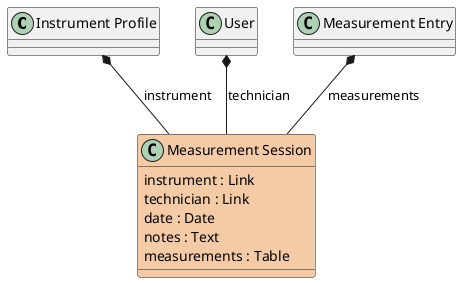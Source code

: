 @startuml
"Instrument Profile" *-- "Measurement Session" : instrument
"User" *-- "Measurement Session" : technician
"Measurement Entry" *-- "Measurement Session" : measurements
class "Measurement Session" #F5CBA7 {
  instrument : Link
  technician : Link
  date : Date
  notes : Text
  measurements : Table
}
@enduml